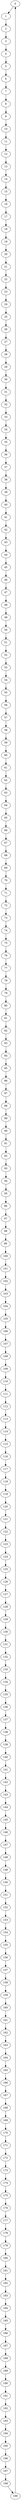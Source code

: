 strict digraph  {
0 [delay=7];
1 [delay=3];
2 [delay=2];
3 [delay=10];
4 [delay=4];
5 [delay=9];
6 [delay=5];
7 [delay=4];
8 [delay=8];
9 [delay=3];
10 [delay=8];
11 [delay=9];
12 [delay=10];
13 [delay=10];
14 [delay=7];
15 [delay=3];
16 [delay=7];
17 [delay=5];
18 [delay=9];
19 [delay=8];
20 [delay=3];
21 [delay=3];
22 [delay=1];
23 [delay=3];
24 [delay=10];
25 [delay=8];
26 [delay=7];
27 [delay=6];
28 [delay=3];
29 [delay=10];
30 [delay=10];
31 [delay=8];
32 [delay=10];
33 [delay=2];
34 [delay=3];
35 [delay=6];
36 [delay=5];
37 [delay=6];
38 [delay=9];
39 [delay=6];
40 [delay=4];
41 [delay=10];
42 [delay=10];
43 [delay=7];
44 [delay=2];
45 [delay=9];
46 [delay=1];
47 [delay=8];
48 [delay=8];
49 [delay=3];
50 [delay=1];
51 [delay=1];
52 [delay=2];
53 [delay=1];
54 [delay=4];
55 [delay=10];
56 [delay=4];
57 [delay=1];
58 [delay=2];
59 [delay=3];
60 [delay=5];
61 [delay=6];
62 [delay=2];
63 [delay=7];
64 [delay=7];
65 [delay=4];
66 [delay=9];
67 [delay=7];
68 [delay=1];
69 [delay=2];
70 [delay=4];
71 [delay=7];
72 [delay=5];
73 [delay=8];
74 [delay=1];
75 [delay=1];
76 [delay=6];
77 [delay=6];
78 [delay=2];
79 [delay=3];
80 [delay=10];
81 [delay=2];
82 [delay=8];
83 [delay=7];
84 [delay=6];
85 [delay=9];
86 [delay=8];
87 [delay=6];
88 [delay=9];
89 [delay=5];
90 [delay=10];
91 [delay=6];
92 [delay=5];
93 [delay=2];
94 [delay=1];
95 [delay=9];
96 [delay=3];
97 [delay=4];
98 [delay=2];
99 [delay=10];
100 [delay=4];
101 [delay=8];
102 [delay=7];
103 [delay=7];
104 [delay=3];
105 [delay=10];
106 [delay=3];
107 [delay=1];
108 [delay=3];
109 [delay=10];
110 [delay=10];
111 [delay=9];
112 [delay=1];
113 [delay=2];
114 [delay=7];
115 [delay=10];
116 [delay=7];
117 [delay=2];
118 [delay=8];
119 [delay=6];
120 [delay=1];
121 [delay=5];
122 [delay=7];
123 [delay=3];
124 [delay=6];
125 [delay=1];
126 [delay=6];
127 [delay=3];
128 [delay=9];
129 [delay=5];
130 [delay=2];
131 [delay=1];
132 [delay=10];
133 [delay=3];
134 [delay=10];
135 [delay=7];
136 [delay=5];
137 [delay=10];
138 [delay=2];
139 [delay=10];
140 [delay=7];
141 [delay=10];
142 [delay=8];
143 [delay=7];
144 [delay=4];
145 [delay=2];
146 [delay=7];
147 [delay=6];
148 [delay=5];
149 [delay=1];
150 [delay=7];
151 [delay=7];
152 [delay=2];
153 [delay=2];
154 [delay=9];
155 [delay=2];
156 [delay=3];
157 [delay=7];
158 [delay=8];
159 [delay=8];
160 [delay=1];
161 [delay=9];
162 [delay=7];
163 [delay=3];
164 [delay=7];
165 [delay=4];
166 [delay=4];
167 [delay=9];
168 [delay=9];
169 [delay=4];
170 [delay=9];
171 [delay=5];
172 [delay=8];
173 [delay=3];
174 [delay=10];
175 [delay=4];
176 [delay=5];
177 [delay=6];
178 [delay=6];
179 [delay=6];
180 [delay=5];
181 [delay=8];
182 [delay=6];
183 [delay=5];
184 [delay=2];
185 [delay=6];
186 [delay=4];
187 [delay=9];
188 [delay=10];
189 [delay=7];
190 [delay=6];
191 [delay=10];
192 [delay=1];
193 [delay=10];
194 [delay=3];
195 [delay=6];
196 [delay=5];
197 [delay=10];
198 [delay=6];
199 [delay=10];
0 -> 1  [weight="0.0"];
1 -> 2  [weight="0.0"];
2 -> 3  [weight="5.0"];
3 -> 4  [weight="0.0"];
4 -> 5  [weight="1.0"];
5 -> 6  [weight="1.0"];
6 -> 7  [weight="2.0"];
7 -> 8  [weight="1.0"];
8 -> 9  [weight="0.0"];
9 -> 10  [weight="1.0"];
10 -> 11  [weight="2.0"];
11 -> 12  [weight="1.0"];
12 -> 13  [weight="0.0"];
13 -> 14  [weight="0.0"];
14 -> 15  [weight="3.0"];
15 -> 16  [weight="0.0"];
16 -> 17  [weight="0.0"];
17 -> 18  [weight="2.0"];
18 -> 19  [weight="1.0"];
19 -> 20  [weight="2.0"];
20 -> 21  [weight="0.0"];
21 -> 22  [weight="0.0"];
22 -> 23  [weight="1.0"];
23 -> 24  [weight="1.0"];
24 -> 25  [weight="2.0"];
25 -> 26  [weight="1.0"];
26 -> 27  [weight="0.0"];
27 -> 28  [weight="2.0"];
28 -> 29  [weight="0.0"];
29 -> 30  [weight="3.0"];
30 -> 31  [weight="1.0"];
31 -> 32  [weight="0.0"];
32 -> 33  [weight="0.0"];
33 -> 34  [weight="1.0"];
34 -> 35  [weight="2.0"];
35 -> 36  [weight="0.0"];
36 -> 37  [weight="2.0"];
37 -> 38  [weight="2.0"];
38 -> 39  [weight="0.0"];
39 -> 40  [weight="2.0"];
40 -> 41  [weight="0.0"];
41 -> 42  [weight="1.0"];
42 -> 43  [weight="0.0"];
43 -> 44  [weight="0.0"];
44 -> 45  [weight="3.0"];
45 -> 46  [weight="2.0"];
46 -> 47  [weight="1.0"];
47 -> 48  [weight="0.0"];
48 -> 49  [weight="1.0"];
49 -> 50  [weight="1.0"];
50 -> 51  [weight="1.0"];
51 -> 52  [weight="0.0"];
52 -> 53  [weight="2.0"];
53 -> 54  [weight="2.0"];
54 -> 55  [weight="1.0"];
55 -> 56  [weight="1.0"];
56 -> 57  [weight="1.0"];
57 -> 58  [weight="0.0"];
58 -> 59  [weight="1.0"];
59 -> 60  [weight="1.0"];
60 -> 61  [weight="2.0"];
61 -> 62  [weight="0.0"];
62 -> 63  [weight="0.0"];
63 -> 64  [weight="1.0"];
64 -> 65  [weight="0.0"];
65 -> 66  [weight="2.0"];
66 -> 67  [weight="2.0"];
67 -> 68  [weight="0.0"];
68 -> 69  [weight="1.0"];
69 -> 70  [weight="1.0"];
70 -> 71  [weight="1.0"];
71 -> 72  [weight="1.0"];
72 -> 73  [weight="2.0"];
73 -> 74  [weight="2.0"];
74 -> 75  [weight="1.0"];
75 -> 76  [weight="0.0"];
76 -> 77  [weight="1.0"];
77 -> 78  [weight="1.0"];
78 -> 79  [weight="2.0"];
79 -> 80  [weight="0.0"];
80 -> 81  [weight="0.0"];
81 -> 82  [weight="3.0"];
82 -> 83  [weight="1.0"];
83 -> 84  [weight="1.0"];
84 -> 85  [weight="1.0"];
85 -> 86  [weight="0.0"];
86 -> 87  [weight="0.0"];
87 -> 88  [weight="2.0"];
88 -> 89  [weight="0.0"];
89 -> 90  [weight="0.0"];
90 -> 91  [weight="2.0"];
91 -> 92  [weight="0.0"];
92 -> 93  [weight="4.0"];
93 -> 94  [weight="1.0"];
94 -> 95  [weight="0.0"];
95 -> 96  [weight="0.0"];
96 -> 97  [weight="1.0"];
97 -> 98  [weight="3.0"];
98 -> 99  [weight="0.0"];
99 -> 100  [weight="1.0"];
100 -> 101  [weight="0.0"];
101 -> 102  [weight="1.0"];
102 -> 103  [weight="3.0"];
103 -> 104  [weight="1.0"];
104 -> 105  [weight="0.0"];
105 -> 106  [weight="2.0"];
106 -> 107  [weight="1.0"];
107 -> 108  [weight="1.0"];
108 -> 109  [weight="0.0"];
109 -> 110  [weight="2.0"];
110 -> 111  [weight="1.0"];
111 -> 112  [weight="0.0"];
112 -> 113  [weight="2.0"];
113 -> 114  [weight="0.0"];
114 -> 115  [weight="2.0"];
115 -> 116  [weight="1.0"];
116 -> 117  [weight="1.0"];
117 -> 118  [weight="1.0"];
118 -> 119  [weight="1.0"];
119 -> 120  [weight="0.0"];
120 -> 121  [weight="1.0"];
121 -> 122  [weight="0.0"];
122 -> 123  [weight="1.0"];
123 -> 124  [weight="0.0"];
124 -> 125  [weight="2.0"];
125 -> 126  [weight="2.0"];
126 -> 127  [weight="0.0"];
127 -> 128  [weight="0.0"];
128 -> 129  [weight="4.0"];
129 -> 130  [weight="0.0"];
130 -> 131  [weight="2.0"];
131 -> 132  [weight="1.0"];
132 -> 133  [weight="1.0"];
133 -> 134  [weight="1.0"];
134 -> 135  [weight="1.0"];
135 -> 136  [weight="0.0"];
136 -> 137  [weight="2.0"];
137 -> 138  [weight="1.0"];
138 -> 139  [weight="0.0"];
139 -> 140  [weight="1.0"];
140 -> 141  [weight="1.0"];
141 -> 142  [weight="1.0"];
142 -> 143  [weight="2.0"];
143 -> 144  [weight="0.0"];
144 -> 145  [weight="0.0"];
145 -> 146  [weight="3.0"];
146 -> 147  [weight="0.0"];
147 -> 148  [weight="1.0"];
148 -> 149  [weight="1.0"];
149 -> 150  [weight="1.0"];
150 -> 151  [weight="0.0"];
151 -> 152  [weight="2.0"];
152 -> 153  [weight="0.0"];
153 -> 154  [weight="2.0"];
154 -> 155  [weight="2.0"];
155 -> 156  [weight="1.0"];
156 -> 157  [weight="0.0"];
157 -> 158  [weight="0.0"];
158 -> 159  [weight="1.0"];
159 -> 160  [weight="0.0"];
160 -> 161  [weight="1.0"];
161 -> 162  [weight="2.0"];
162 -> 163  [weight="3.0"];
163 -> 164  [weight="1.0"];
164 -> 165  [weight="1.0"];
165 -> 166  [weight="0.0"];
166 -> 167  [weight="1.0"];
167 -> 168  [weight="2.0"];
168 -> 169  [weight="1.0"];
169 -> 170  [weight="0.0"];
170 -> 171  [weight="2.0"];
171 -> 172  [weight="1.0"];
172 -> 173  [weight="0.0"];
173 -> 174  [weight="0.0"];
174 -> 175  [weight="3.0"];
175 -> 176  [weight="0.0"];
176 -> 177  [weight="1.0"];
177 -> 178  [weight="1.0"];
178 -> 179  [weight="1.0"];
179 -> 180  [weight="1.0"];
180 -> 181  [weight="0.0"];
181 -> 182  [weight="3.0"];
182 -> 183  [weight="1.0"];
183 -> 184  [weight="0.0"];
184 -> 185  [weight="1.0"];
185 -> 186  [weight="0.0"];
186 -> 187  [weight="0.0"];
187 -> 188  [weight="3.0"];
188 -> 189  [weight="0.0"];
189 -> 190  [weight="0.0"];
190 -> 191  [weight="2.0"];
191 -> 192  [weight="2.0"];
192 -> 193  [weight="2.0"];
193 -> 194  [weight="1.0"];
194 -> 195  [weight="1.0"];
195 -> 196  [weight="1.0"];
196 -> 197  [weight="1.0"];
197 -> 198  [weight="0.0"];
198 -> 199  [weight="0.0"];
199 -> 0  [weight="1.0"];
}

